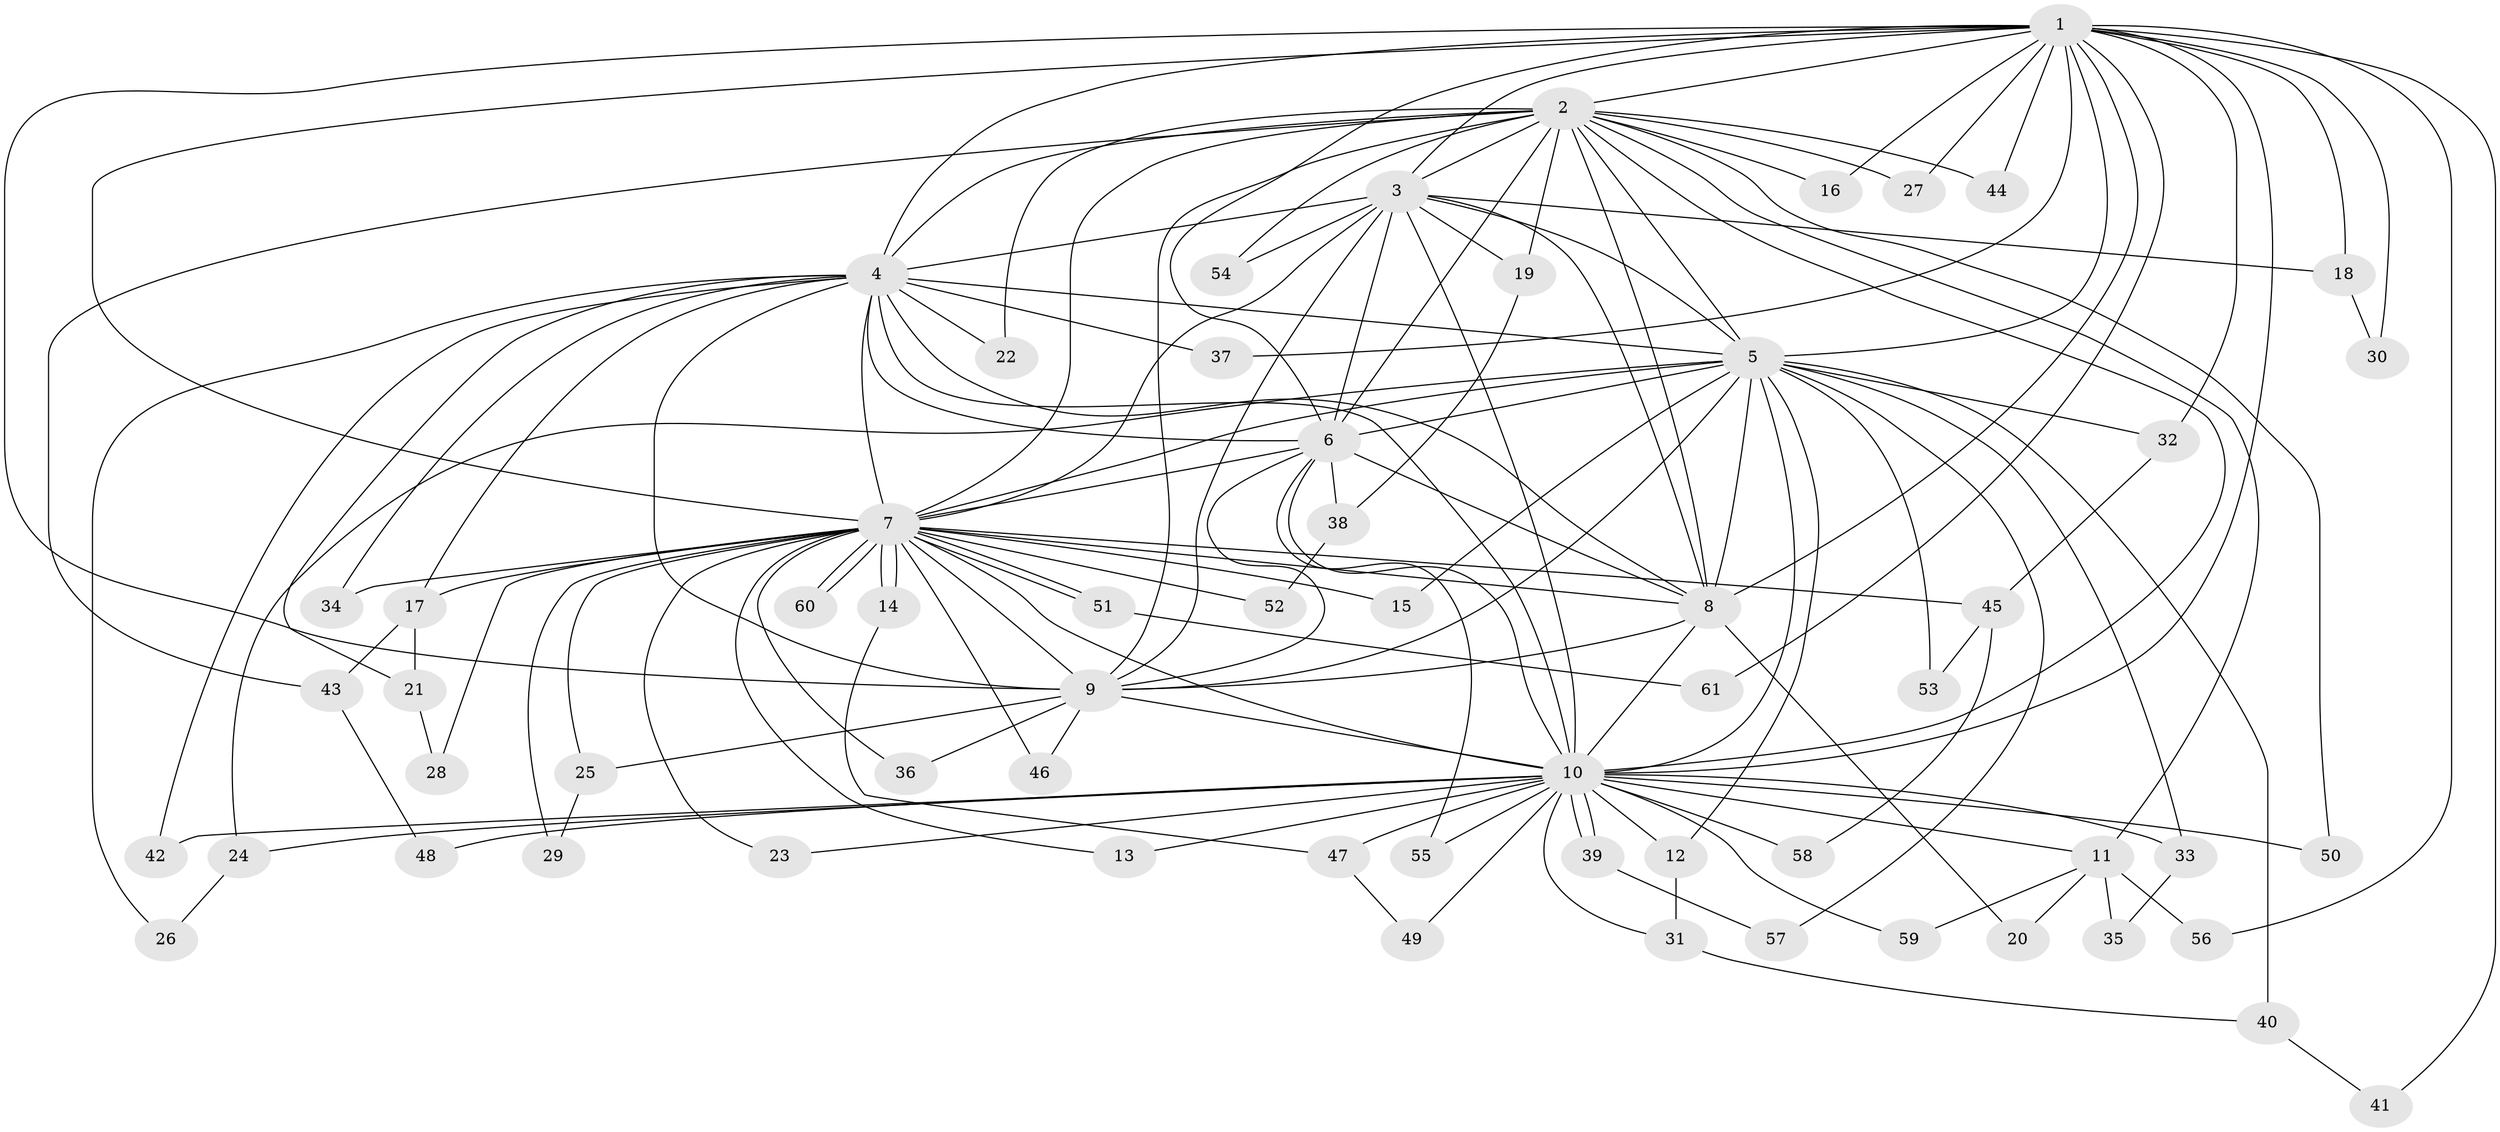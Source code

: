 // coarse degree distribution, {16: 0.021739130434782608, 15: 0.021739130434782608, 17: 0.021739130434782608, 13: 0.021739130434782608, 23: 0.021739130434782608, 22: 0.021739130434782608, 8: 0.021739130434782608, 9: 0.021739130434782608, 6: 0.021739130434782608, 3: 0.21739130434782608, 2: 0.5217391304347826, 4: 0.043478260869565216, 1: 0.021739130434782608}
// Generated by graph-tools (version 1.1) at 2025/41/03/06/25 10:41:40]
// undirected, 61 vertices, 147 edges
graph export_dot {
graph [start="1"]
  node [color=gray90,style=filled];
  1;
  2;
  3;
  4;
  5;
  6;
  7;
  8;
  9;
  10;
  11;
  12;
  13;
  14;
  15;
  16;
  17;
  18;
  19;
  20;
  21;
  22;
  23;
  24;
  25;
  26;
  27;
  28;
  29;
  30;
  31;
  32;
  33;
  34;
  35;
  36;
  37;
  38;
  39;
  40;
  41;
  42;
  43;
  44;
  45;
  46;
  47;
  48;
  49;
  50;
  51;
  52;
  53;
  54;
  55;
  56;
  57;
  58;
  59;
  60;
  61;
  1 -- 2;
  1 -- 3;
  1 -- 4;
  1 -- 5;
  1 -- 6;
  1 -- 7;
  1 -- 8;
  1 -- 9;
  1 -- 10;
  1 -- 16;
  1 -- 18;
  1 -- 27;
  1 -- 30;
  1 -- 32;
  1 -- 37;
  1 -- 41;
  1 -- 44;
  1 -- 56;
  1 -- 61;
  2 -- 3;
  2 -- 4;
  2 -- 5;
  2 -- 6;
  2 -- 7;
  2 -- 8;
  2 -- 9;
  2 -- 10;
  2 -- 11;
  2 -- 16;
  2 -- 19;
  2 -- 22;
  2 -- 27;
  2 -- 43;
  2 -- 44;
  2 -- 50;
  2 -- 54;
  3 -- 4;
  3 -- 5;
  3 -- 6;
  3 -- 7;
  3 -- 8;
  3 -- 9;
  3 -- 10;
  3 -- 18;
  3 -- 19;
  3 -- 54;
  4 -- 5;
  4 -- 6;
  4 -- 7;
  4 -- 8;
  4 -- 9;
  4 -- 10;
  4 -- 17;
  4 -- 21;
  4 -- 22;
  4 -- 26;
  4 -- 34;
  4 -- 37;
  4 -- 42;
  5 -- 6;
  5 -- 7;
  5 -- 8;
  5 -- 9;
  5 -- 10;
  5 -- 12;
  5 -- 15;
  5 -- 24;
  5 -- 32;
  5 -- 33;
  5 -- 40;
  5 -- 53;
  5 -- 57;
  6 -- 7;
  6 -- 8;
  6 -- 9;
  6 -- 10;
  6 -- 38;
  6 -- 55;
  7 -- 8;
  7 -- 9;
  7 -- 10;
  7 -- 13;
  7 -- 14;
  7 -- 14;
  7 -- 15;
  7 -- 17;
  7 -- 23;
  7 -- 25;
  7 -- 28;
  7 -- 29;
  7 -- 34;
  7 -- 36;
  7 -- 45;
  7 -- 46;
  7 -- 51;
  7 -- 51;
  7 -- 52;
  7 -- 60;
  7 -- 60;
  8 -- 9;
  8 -- 10;
  8 -- 20;
  9 -- 10;
  9 -- 25;
  9 -- 36;
  9 -- 46;
  10 -- 11;
  10 -- 12;
  10 -- 13;
  10 -- 23;
  10 -- 24;
  10 -- 31;
  10 -- 33;
  10 -- 39;
  10 -- 39;
  10 -- 42;
  10 -- 47;
  10 -- 48;
  10 -- 49;
  10 -- 50;
  10 -- 55;
  10 -- 58;
  10 -- 59;
  11 -- 20;
  11 -- 35;
  11 -- 56;
  11 -- 59;
  12 -- 31;
  14 -- 47;
  17 -- 21;
  17 -- 43;
  18 -- 30;
  19 -- 38;
  21 -- 28;
  24 -- 26;
  25 -- 29;
  31 -- 40;
  32 -- 45;
  33 -- 35;
  38 -- 52;
  39 -- 57;
  40 -- 41;
  43 -- 48;
  45 -- 53;
  45 -- 58;
  47 -- 49;
  51 -- 61;
}
